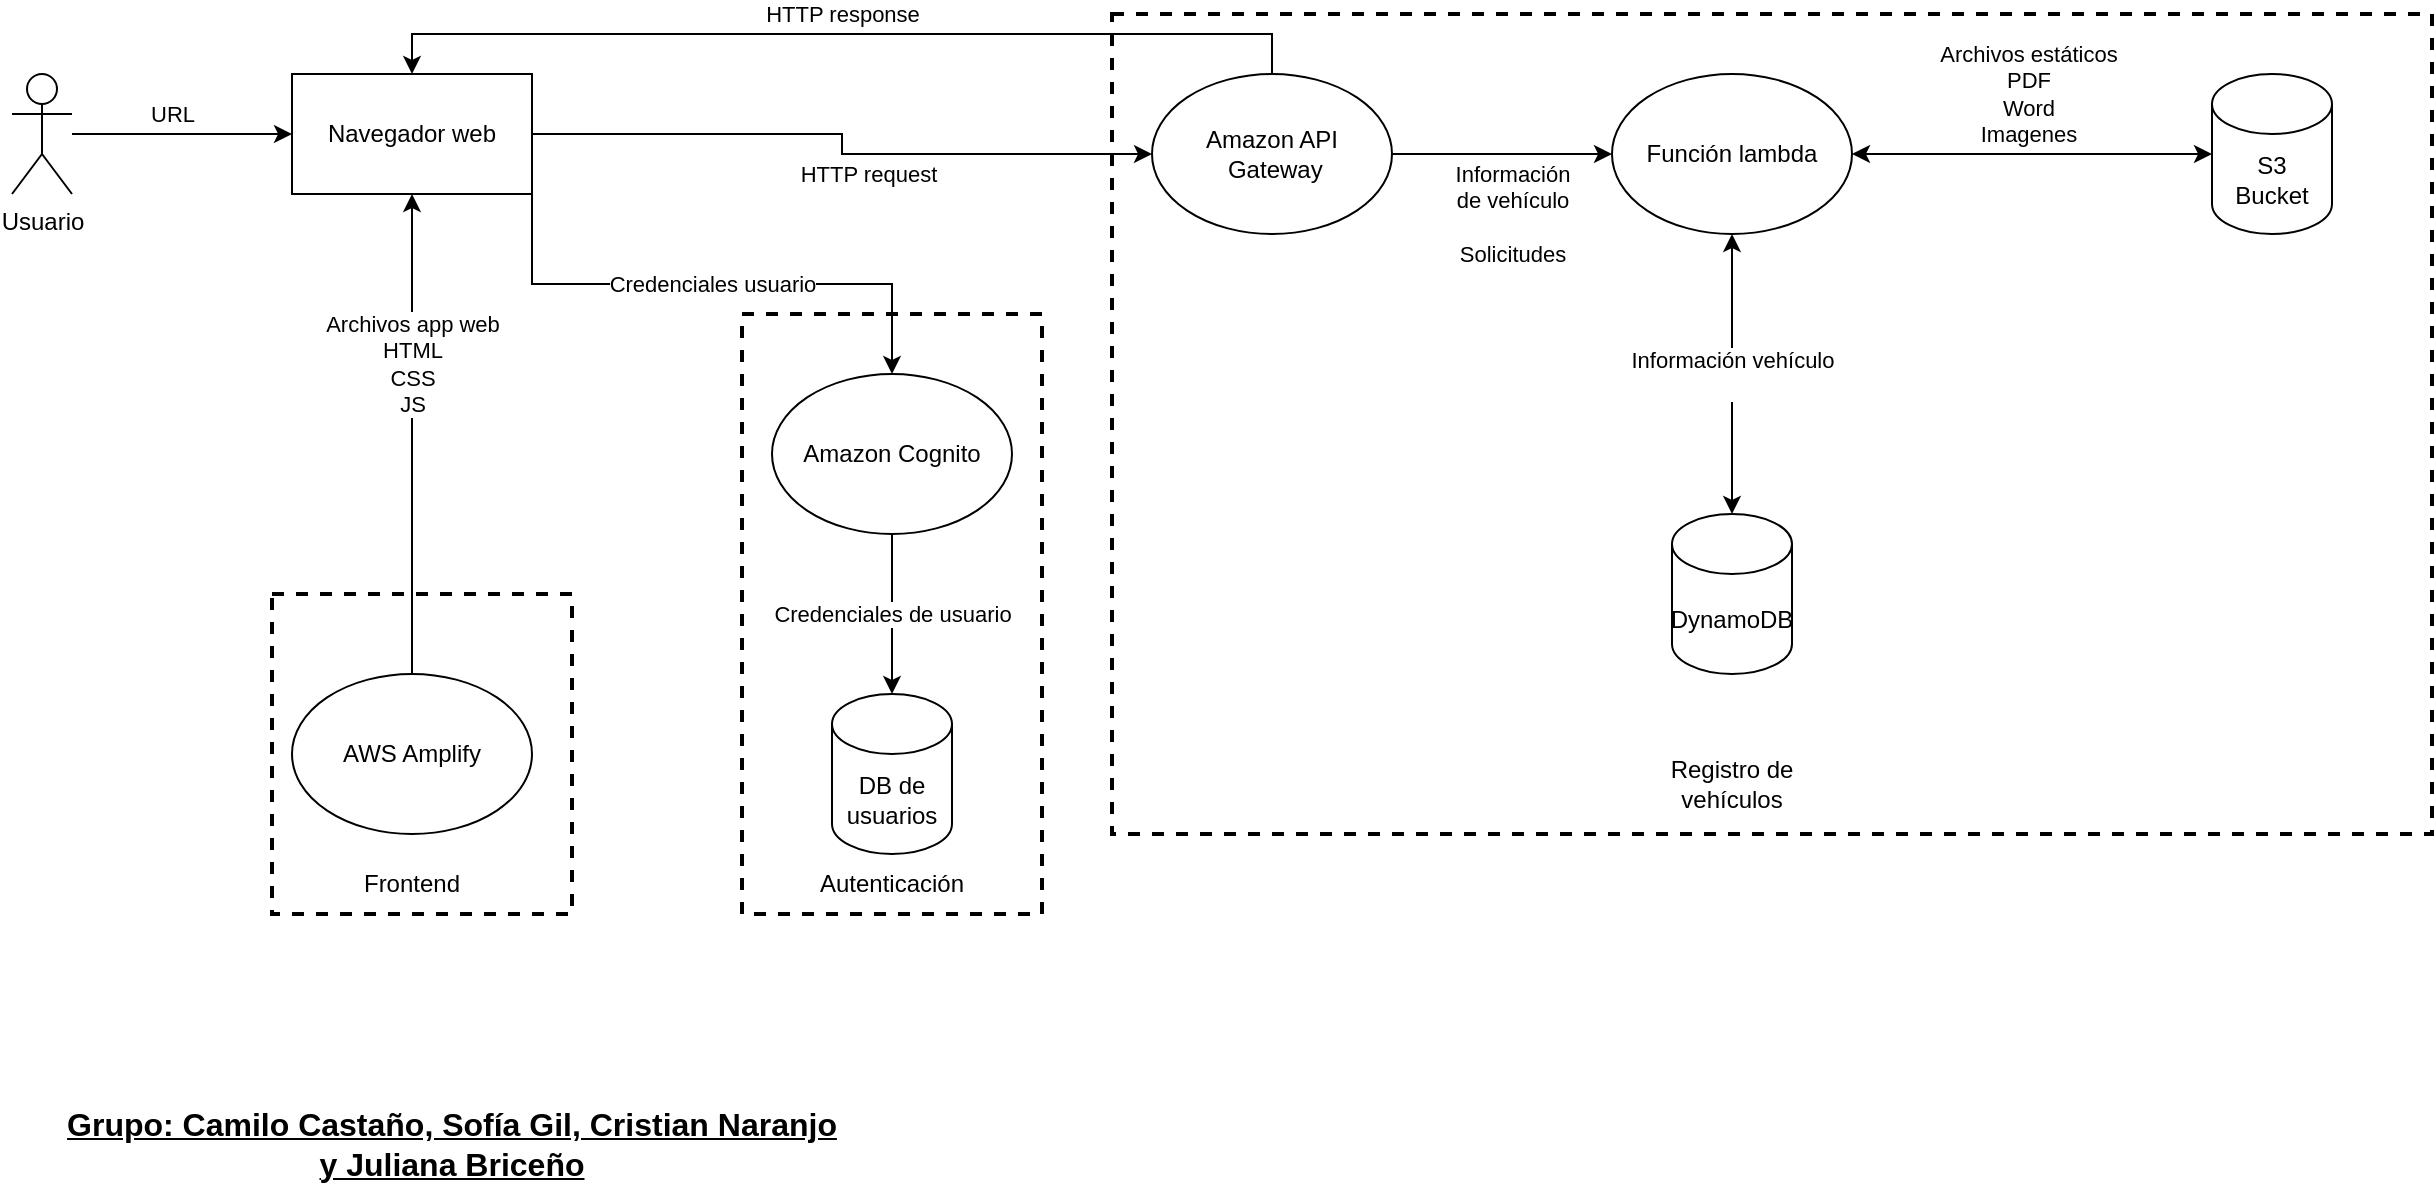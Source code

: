 <mxfile version="24.7.8">
  <diagram name="Page-1" id="RHg2YedW5DHYK33MlUOw">
    <mxGraphModel dx="1311" dy="696" grid="1" gridSize="10" guides="1" tooltips="1" connect="1" arrows="1" fold="1" page="1" pageScale="1" pageWidth="850" pageHeight="1100" math="0" shadow="0">
      <root>
        <mxCell id="0" />
        <mxCell id="1" parent="0" />
        <mxCell id="qRDKLd_FjsQvjZ0rxT1--38" value="" style="verticalLabelPosition=bottom;verticalAlign=top;html=1;shape=mxgraph.basic.rect;fillColor2=none;strokeWidth=2;size=20;indent=5;dashed=1;fillColor=none;" vertex="1" parent="1">
          <mxGeometry x="620" y="30" width="660" height="410" as="geometry" />
        </mxCell>
        <mxCell id="qRDKLd_FjsQvjZ0rxT1--19" value="URL" style="edgeStyle=orthogonalEdgeStyle;rounded=0;orthogonalLoop=1;jettySize=auto;html=1;" edge="1" parent="1" source="qRDKLd_FjsQvjZ0rxT1--1" target="qRDKLd_FjsQvjZ0rxT1--5">
          <mxGeometry x="-0.091" y="10" relative="1" as="geometry">
            <mxPoint as="offset" />
          </mxGeometry>
        </mxCell>
        <mxCell id="qRDKLd_FjsQvjZ0rxT1--1" value="Usuario" style="shape=umlActor;verticalLabelPosition=bottom;verticalAlign=top;html=1;outlineConnect=0;" vertex="1" parent="1">
          <mxGeometry x="70" y="60" width="30" height="60" as="geometry" />
        </mxCell>
        <mxCell id="qRDKLd_FjsQvjZ0rxT1--2" value="DynamoDB" style="shape=cylinder3;whiteSpace=wrap;html=1;boundedLbl=1;backgroundOutline=1;size=15;" vertex="1" parent="1">
          <mxGeometry x="900" y="280" width="60" height="80" as="geometry" />
        </mxCell>
        <mxCell id="qRDKLd_FjsQvjZ0rxT1--3" value="Función lambda" style="ellipse;whiteSpace=wrap;html=1;" vertex="1" parent="1">
          <mxGeometry x="870" y="60" width="120" height="80" as="geometry" />
        </mxCell>
        <mxCell id="qRDKLd_FjsQvjZ0rxT1--20" value="HTTP request" style="edgeStyle=orthogonalEdgeStyle;rounded=0;orthogonalLoop=1;jettySize=auto;html=1;exitX=1;exitY=0.5;exitDx=0;exitDy=0;entryX=0;entryY=0.5;entryDx=0;entryDy=0;" edge="1" parent="1" source="qRDKLd_FjsQvjZ0rxT1--5" target="qRDKLd_FjsQvjZ0rxT1--15">
          <mxGeometry x="0.111" y="-10" relative="1" as="geometry">
            <mxPoint as="offset" />
          </mxGeometry>
        </mxCell>
        <mxCell id="qRDKLd_FjsQvjZ0rxT1--37" value="Credenciales usuario" style="edgeStyle=orthogonalEdgeStyle;rounded=0;orthogonalLoop=1;jettySize=auto;html=1;exitX=1;exitY=1;exitDx=0;exitDy=0;" edge="1" parent="1" source="qRDKLd_FjsQvjZ0rxT1--5" target="qRDKLd_FjsQvjZ0rxT1--28">
          <mxGeometry relative="1" as="geometry" />
        </mxCell>
        <mxCell id="qRDKLd_FjsQvjZ0rxT1--5" value="Navegador web" style="rounded=0;whiteSpace=wrap;html=1;" vertex="1" parent="1">
          <mxGeometry x="210" y="60" width="120" height="60" as="geometry" />
        </mxCell>
        <mxCell id="qRDKLd_FjsQvjZ0rxT1--6" value="S3&lt;div&gt;Bucket&lt;/div&gt;" style="shape=cylinder3;whiteSpace=wrap;html=1;boundedLbl=1;backgroundOutline=1;size=15;" vertex="1" parent="1">
          <mxGeometry x="1170" y="60" width="60" height="80" as="geometry" />
        </mxCell>
        <mxCell id="qRDKLd_FjsQvjZ0rxT1--21" value="Información&lt;br&gt;de vehículo&lt;br&gt;&lt;br&gt;Solicitudes" style="edgeStyle=orthogonalEdgeStyle;rounded=0;orthogonalLoop=1;jettySize=auto;html=1;exitX=1;exitY=0.5;exitDx=0;exitDy=0;entryX=0;entryY=0.5;entryDx=0;entryDy=0;" edge="1" parent="1" source="qRDKLd_FjsQvjZ0rxT1--15" target="qRDKLd_FjsQvjZ0rxT1--3">
          <mxGeometry x="0.091" y="-30" relative="1" as="geometry">
            <mxPoint x="810" y="100" as="sourcePoint" />
            <mxPoint as="offset" />
          </mxGeometry>
        </mxCell>
        <mxCell id="qRDKLd_FjsQvjZ0rxT1--25" value="HTTP response" style="edgeStyle=orthogonalEdgeStyle;rounded=0;orthogonalLoop=1;jettySize=auto;html=1;exitX=0.5;exitY=0;exitDx=0;exitDy=0;entryX=0.5;entryY=0;entryDx=0;entryDy=0;" edge="1" parent="1" source="qRDKLd_FjsQvjZ0rxT1--15" target="qRDKLd_FjsQvjZ0rxT1--5">
          <mxGeometry y="-10" relative="1" as="geometry">
            <mxPoint as="offset" />
          </mxGeometry>
        </mxCell>
        <mxCell id="qRDKLd_FjsQvjZ0rxT1--15" value="Amazon API&lt;br&gt;&amp;nbsp;Gateway" style="ellipse;whiteSpace=wrap;html=1;" vertex="1" parent="1">
          <mxGeometry x="640" y="60" width="120" height="80" as="geometry" />
        </mxCell>
        <mxCell id="qRDKLd_FjsQvjZ0rxT1--26" value="Archivos estáticos&lt;br&gt;PDF&lt;br&gt;Word&lt;br&gt;Imagenes" style="endArrow=classic;startArrow=classic;html=1;rounded=0;exitX=1;exitY=0.5;exitDx=0;exitDy=0;" edge="1" parent="1" source="qRDKLd_FjsQvjZ0rxT1--3">
          <mxGeometry x="-0.02" y="30" width="50" height="50" relative="1" as="geometry">
            <mxPoint x="1090" y="120" as="sourcePoint" />
            <mxPoint x="1170" y="100" as="targetPoint" />
            <mxPoint as="offset" />
          </mxGeometry>
        </mxCell>
        <mxCell id="qRDKLd_FjsQvjZ0rxT1--27" value="Información vehículo&lt;div&gt;&lt;br/&gt;&lt;/div&gt;" style="endArrow=classic;startArrow=classic;html=1;rounded=0;entryX=0.5;entryY=1;entryDx=0;entryDy=0;exitX=0.5;exitY=0;exitDx=0;exitDy=0;exitPerimeter=0;" edge="1" parent="1" source="qRDKLd_FjsQvjZ0rxT1--2" target="qRDKLd_FjsQvjZ0rxT1--3">
          <mxGeometry width="50" height="50" relative="1" as="geometry">
            <mxPoint x="890" y="270" as="sourcePoint" />
            <mxPoint x="940" y="220" as="targetPoint" />
          </mxGeometry>
        </mxCell>
        <mxCell id="qRDKLd_FjsQvjZ0rxT1--32" value="Credenciales de usuario" style="edgeStyle=orthogonalEdgeStyle;rounded=0;orthogonalLoop=1;jettySize=auto;html=1;exitX=0.5;exitY=1;exitDx=0;exitDy=0;" edge="1" parent="1" source="qRDKLd_FjsQvjZ0rxT1--28" target="qRDKLd_FjsQvjZ0rxT1--30">
          <mxGeometry relative="1" as="geometry" />
        </mxCell>
        <mxCell id="qRDKLd_FjsQvjZ0rxT1--28" value="Amazon Cognito" style="ellipse;whiteSpace=wrap;html=1;" vertex="1" parent="1">
          <mxGeometry x="450" y="210" width="120" height="80" as="geometry" />
        </mxCell>
        <mxCell id="qRDKLd_FjsQvjZ0rxT1--36" value="Archivos app web&lt;br&gt;HTML&lt;br&gt;CSS&lt;br&gt;JS" style="edgeStyle=orthogonalEdgeStyle;rounded=0;orthogonalLoop=1;jettySize=auto;html=1;entryX=0.5;entryY=1;entryDx=0;entryDy=0;" edge="1" parent="1" source="qRDKLd_FjsQvjZ0rxT1--29" target="qRDKLd_FjsQvjZ0rxT1--5">
          <mxGeometry x="-0.04" y="-40" relative="1" as="geometry">
            <mxPoint x="-40" y="-40" as="offset" />
          </mxGeometry>
        </mxCell>
        <mxCell id="qRDKLd_FjsQvjZ0rxT1--29" value="AWS Amplify" style="ellipse;whiteSpace=wrap;html=1;" vertex="1" parent="1">
          <mxGeometry x="210" y="360" width="120" height="80" as="geometry" />
        </mxCell>
        <mxCell id="qRDKLd_FjsQvjZ0rxT1--30" value="DB de usuarios" style="shape=cylinder3;whiteSpace=wrap;html=1;boundedLbl=1;backgroundOutline=1;size=15;" vertex="1" parent="1">
          <mxGeometry x="480" y="370" width="60" height="80" as="geometry" />
        </mxCell>
        <mxCell id="qRDKLd_FjsQvjZ0rxT1--39" value="" style="verticalLabelPosition=bottom;verticalAlign=top;html=1;shape=mxgraph.basic.rect;fillColor2=none;strokeWidth=2;size=20;indent=5;fillColor=none;dashed=1;" vertex="1" parent="1">
          <mxGeometry x="200" y="320" width="150" height="160" as="geometry" />
        </mxCell>
        <mxCell id="qRDKLd_FjsQvjZ0rxT1--40" value="" style="verticalLabelPosition=bottom;verticalAlign=top;html=1;shape=mxgraph.basic.rect;fillColor2=none;strokeWidth=2;size=20;indent=5;fillColor=none;dashed=1;" vertex="1" parent="1">
          <mxGeometry x="435" y="180" width="150" height="300" as="geometry" />
        </mxCell>
        <mxCell id="qRDKLd_FjsQvjZ0rxT1--41" value="Frontend" style="text;html=1;align=center;verticalAlign=middle;whiteSpace=wrap;rounded=0;" vertex="1" parent="1">
          <mxGeometry x="240" y="450" width="60" height="30" as="geometry" />
        </mxCell>
        <mxCell id="qRDKLd_FjsQvjZ0rxT1--43" value="Autenticación" style="text;html=1;align=center;verticalAlign=middle;whiteSpace=wrap;rounded=0;" vertex="1" parent="1">
          <mxGeometry x="480" y="450" width="60" height="30" as="geometry" />
        </mxCell>
        <mxCell id="qRDKLd_FjsQvjZ0rxT1--44" value="Registro de vehículos" style="text;html=1;align=center;verticalAlign=middle;whiteSpace=wrap;rounded=0;" vertex="1" parent="1">
          <mxGeometry x="875" y="400" width="110" height="30" as="geometry" />
        </mxCell>
        <mxCell id="qRDKLd_FjsQvjZ0rxT1--50" value="&lt;font style=&quot;font-size: 16px;&quot;&gt;&lt;b&gt;&lt;u&gt;Grupo: Camilo Castaño, Sofía Gil, Cristian Naranjo y Juliana Briceño&lt;/u&gt;&lt;/b&gt;&lt;/font&gt;" style="text;html=1;align=center;verticalAlign=middle;whiteSpace=wrap;rounded=0;" vertex="1" parent="1">
          <mxGeometry x="90" y="580" width="400" height="30" as="geometry" />
        </mxCell>
      </root>
    </mxGraphModel>
  </diagram>
</mxfile>
